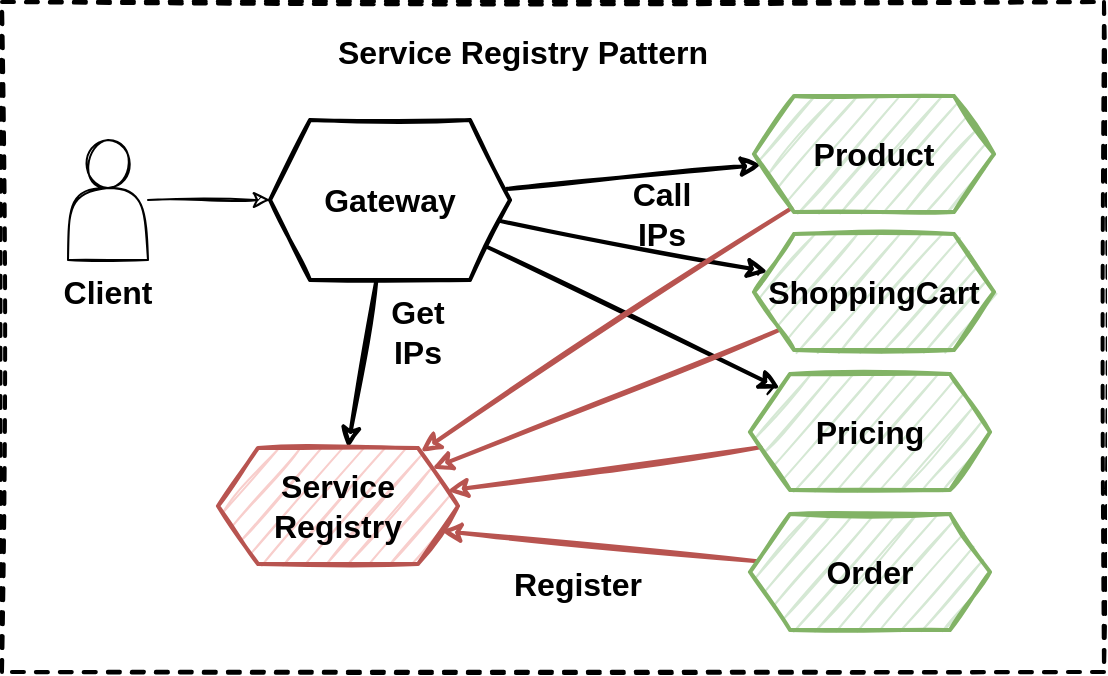 <mxfile version="14.6.13" type="device"><diagram id="O4We3TlcgWNvYi_soNku" name="Page-1"><mxGraphModel dx="1506" dy="-1592" grid="0" gridSize="10" guides="1" tooltips="1" connect="1" arrows="1" fold="1" page="0" pageScale="1" pageWidth="850" pageHeight="1100" math="0" shadow="0"><root><mxCell id="0"/><mxCell id="1" parent="0"/><mxCell id="ZmsHxAFBUjwj7FRsKORz-1" value="" style="rounded=0;whiteSpace=wrap;html=1;sketch=1;fontSize=16;dashed=1;strokeWidth=2;" parent="1" vertex="1"><mxGeometry x="-610" y="2168" width="551" height="335" as="geometry"/></mxCell><mxCell id="ZmsHxAFBUjwj7FRsKORz-5" value="Service Registry Pattern" style="text;html=1;strokeColor=none;fillColor=none;align=center;verticalAlign=middle;whiteSpace=wrap;rounded=0;sketch=1;fontStyle=1;fontSize=16;" parent="1" vertex="1"><mxGeometry x="-515" y="2183" width="331.25" height="20" as="geometry"/></mxCell><mxCell id="UCF09NBnH0ce3jDcfVyj-7" style="edgeStyle=none;rounded=0;sketch=1;orthogonalLoop=1;jettySize=auto;html=1;strokeWidth=2;" edge="1" parent="1" source="ZmsHxAFBUjwj7FRsKORz-10" target="PvcMEOxHQG0EVV4nKbtF-1"><mxGeometry relative="1" as="geometry"/></mxCell><mxCell id="UCF09NBnH0ce3jDcfVyj-8" style="edgeStyle=none;rounded=0;sketch=1;orthogonalLoop=1;jettySize=auto;html=1;strokeWidth=2;" edge="1" parent="1" source="ZmsHxAFBUjwj7FRsKORz-10" target="PvcMEOxHQG0EVV4nKbtF-2"><mxGeometry relative="1" as="geometry"/></mxCell><mxCell id="UCF09NBnH0ce3jDcfVyj-15" style="edgeStyle=none;rounded=0;sketch=1;orthogonalLoop=1;jettySize=auto;html=1;strokeWidth=2;" edge="1" parent="1" source="ZmsHxAFBUjwj7FRsKORz-10" target="PvcMEOxHQG0EVV4nKbtF-3"><mxGeometry relative="1" as="geometry"/></mxCell><mxCell id="UCF09NBnH0ce3jDcfVyj-16" style="edgeStyle=none;rounded=0;sketch=1;orthogonalLoop=1;jettySize=auto;html=1;strokeWidth=2;" edge="1" parent="1" source="ZmsHxAFBUjwj7FRsKORz-10" target="ZmsHxAFBUjwj7FRsKORz-12"><mxGeometry relative="1" as="geometry"/></mxCell><mxCell id="ZmsHxAFBUjwj7FRsKORz-10" value="Gateway" style="shape=hexagon;perimeter=hexagonPerimeter2;whiteSpace=wrap;html=1;fixedSize=1;sketch=1;fontSize=16;strokeWidth=2;fontStyle=1;" parent="1" vertex="1"><mxGeometry x="-476" y="2227" width="120" height="80" as="geometry"/></mxCell><mxCell id="UCF09NBnH0ce3jDcfVyj-10" style="edgeStyle=none;rounded=0;sketch=1;orthogonalLoop=1;jettySize=auto;html=1;strokeWidth=2;fillColor=#f8cecc;strokeColor=#b85450;" edge="1" parent="1" source="ZmsHxAFBUjwj7FRsKORz-12" target="PvcMEOxHQG0EVV4nKbtF-1"><mxGeometry relative="1" as="geometry"/></mxCell><mxCell id="ZmsHxAFBUjwj7FRsKORz-12" value="Pricing" style="shape=hexagon;perimeter=hexagonPerimeter2;whiteSpace=wrap;html=1;fixedSize=1;sketch=1;fontSize=16;strokeWidth=2;fontStyle=1;fillColor=#d5e8d4;strokeColor=#82b366;" parent="1" vertex="1"><mxGeometry x="-236" y="2354" width="120" height="58" as="geometry"/></mxCell><mxCell id="dR-oainkwUAPanGKqEeY-12" style="edgeStyle=orthogonalEdgeStyle;rounded=0;orthogonalLoop=1;jettySize=auto;html=1;exitX=0.5;exitY=1;exitDx=0;exitDy=0;fontSize=16;strokeWidth=1;" parent="1" edge="1"><mxGeometry relative="1" as="geometry"><mxPoint x="-520" y="2354" as="sourcePoint"/><mxPoint x="-520" y="2354" as="targetPoint"/></mxGeometry></mxCell><mxCell id="1hitTxX8sZm9ZD5Z2TLI-4" value="Register" style="text;html=1;strokeColor=none;fillColor=none;align=center;verticalAlign=middle;whiteSpace=wrap;rounded=0;sketch=1;fontStyle=1;fontSize=16;" parent="1" vertex="1"><mxGeometry x="-342" y="2449" width="40" height="20" as="geometry"/></mxCell><mxCell id="PvcMEOxHQG0EVV4nKbtF-1" value="Service Registry" style="shape=hexagon;perimeter=hexagonPerimeter2;whiteSpace=wrap;html=1;fixedSize=1;sketch=1;fontSize=16;strokeWidth=2;fontStyle=1;fillColor=#f8cecc;strokeColor=#b85450;" parent="1" vertex="1"><mxGeometry x="-502" y="2391" width="120" height="58" as="geometry"/></mxCell><mxCell id="UCF09NBnH0ce3jDcfVyj-12" style="edgeStyle=none;rounded=0;sketch=1;orthogonalLoop=1;jettySize=auto;html=1;strokeWidth=2;fillColor=#f8cecc;strokeColor=#b85450;" edge="1" parent="1" source="PvcMEOxHQG0EVV4nKbtF-2" target="PvcMEOxHQG0EVV4nKbtF-1"><mxGeometry relative="1" as="geometry"/></mxCell><mxCell id="PvcMEOxHQG0EVV4nKbtF-2" value="Product" style="shape=hexagon;perimeter=hexagonPerimeter2;whiteSpace=wrap;html=1;fixedSize=1;sketch=1;fontSize=16;strokeWidth=2;fontStyle=1;fillColor=#d5e8d4;strokeColor=#82b366;" parent="1" vertex="1"><mxGeometry x="-234" y="2215" width="120" height="58" as="geometry"/></mxCell><mxCell id="UCF09NBnH0ce3jDcfVyj-11" style="edgeStyle=none;rounded=0;sketch=1;orthogonalLoop=1;jettySize=auto;html=1;strokeWidth=2;fillColor=#f8cecc;strokeColor=#b85450;" edge="1" parent="1" source="PvcMEOxHQG0EVV4nKbtF-3" target="PvcMEOxHQG0EVV4nKbtF-1"><mxGeometry relative="1" as="geometry"/></mxCell><mxCell id="PvcMEOxHQG0EVV4nKbtF-3" value="ShoppingCart" style="shape=hexagon;perimeter=hexagonPerimeter2;whiteSpace=wrap;html=1;fixedSize=1;sketch=1;fontSize=16;strokeWidth=2;fontStyle=1;fillColor=#d5e8d4;strokeColor=#82b366;" parent="1" vertex="1"><mxGeometry x="-234" y="2284" width="120" height="58" as="geometry"/></mxCell><mxCell id="UCF09NBnH0ce3jDcfVyj-4" style="edgeStyle=none;rounded=0;orthogonalLoop=1;jettySize=auto;html=1;sketch=1;" edge="1" parent="1" source="UCF09NBnH0ce3jDcfVyj-2" target="ZmsHxAFBUjwj7FRsKORz-10"><mxGeometry relative="1" as="geometry"/></mxCell><mxCell id="UCF09NBnH0ce3jDcfVyj-2" value="" style="shape=actor;whiteSpace=wrap;html=1;sketch=1;" vertex="1" parent="1"><mxGeometry x="-577" y="2237" width="40" height="60" as="geometry"/></mxCell><mxCell id="UCF09NBnH0ce3jDcfVyj-3" value="Client" style="text;html=1;strokeColor=none;fillColor=none;align=center;verticalAlign=middle;whiteSpace=wrap;rounded=0;sketch=1;fontStyle=1;fontSize=16;" vertex="1" parent="1"><mxGeometry x="-577" y="2303" width="40" height="20" as="geometry"/></mxCell><mxCell id="UCF09NBnH0ce3jDcfVyj-9" style="edgeStyle=none;rounded=0;sketch=1;orthogonalLoop=1;jettySize=auto;html=1;entryX=1;entryY=0.75;entryDx=0;entryDy=0;strokeWidth=2;fillColor=#f8cecc;strokeColor=#b85450;" edge="1" parent="1" source="UCF09NBnH0ce3jDcfVyj-5" target="PvcMEOxHQG0EVV4nKbtF-1"><mxGeometry relative="1" as="geometry"/></mxCell><mxCell id="UCF09NBnH0ce3jDcfVyj-5" value="Order" style="shape=hexagon;perimeter=hexagonPerimeter2;whiteSpace=wrap;html=1;fixedSize=1;sketch=1;fontSize=16;strokeWidth=2;fontStyle=1;fillColor=#d5e8d4;strokeColor=#82b366;" vertex="1" parent="1"><mxGeometry x="-236" y="2424" width="120" height="58" as="geometry"/></mxCell><mxCell id="UCF09NBnH0ce3jDcfVyj-13" value="Get IPs" style="text;html=1;strokeColor=none;fillColor=none;align=center;verticalAlign=middle;whiteSpace=wrap;rounded=0;sketch=1;fontStyle=1;fontSize=16;" vertex="1" parent="1"><mxGeometry x="-422" y="2323" width="40" height="20" as="geometry"/></mxCell><mxCell id="UCF09NBnH0ce3jDcfVyj-17" value="Call IPs" style="text;html=1;strokeColor=none;fillColor=none;align=center;verticalAlign=middle;whiteSpace=wrap;rounded=0;sketch=1;fontStyle=1;fontSize=16;" vertex="1" parent="1"><mxGeometry x="-300" y="2264" width="40" height="20" as="geometry"/></mxCell></root></mxGraphModel></diagram></mxfile>